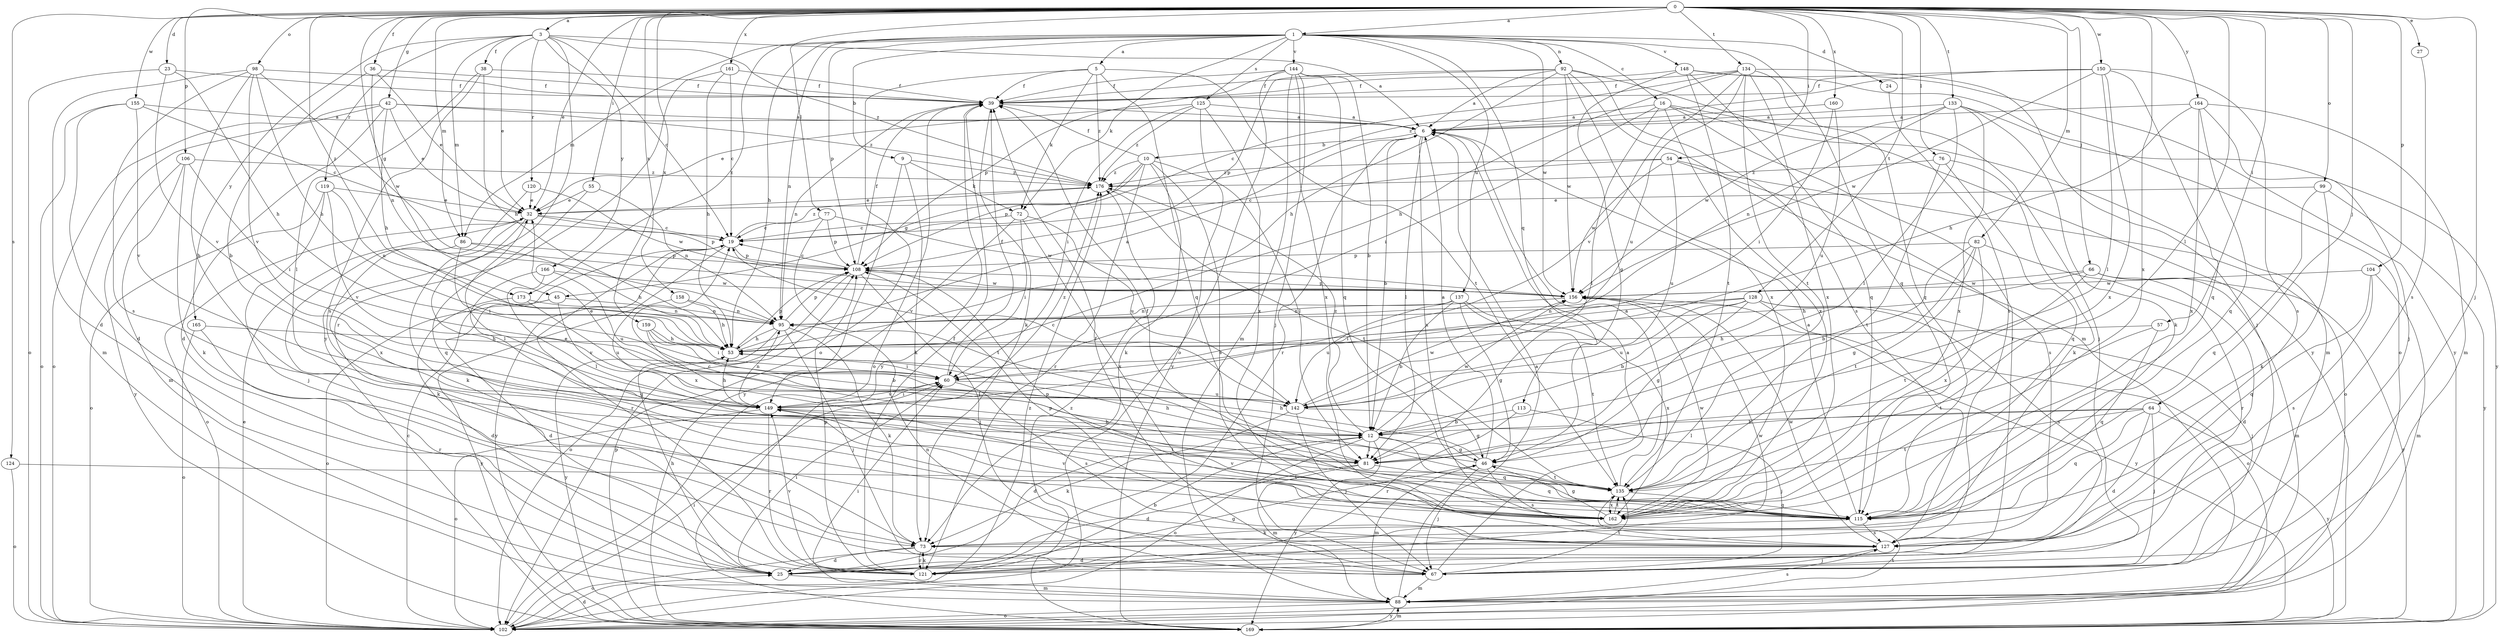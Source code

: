 strict digraph  {
0;
1;
3;
5;
6;
9;
10;
12;
16;
19;
23;
24;
25;
27;
32;
36;
38;
39;
42;
45;
46;
53;
54;
55;
57;
60;
64;
66;
67;
72;
73;
76;
77;
81;
82;
86;
88;
92;
95;
98;
99;
102;
104;
106;
108;
113;
115;
119;
120;
121;
124;
125;
127;
128;
133;
134;
135;
137;
142;
144;
148;
149;
150;
155;
156;
158;
159;
160;
161;
162;
164;
165;
166;
169;
173;
176;
0 -> 1  [label=a];
0 -> 3  [label=a];
0 -> 23  [label=d];
0 -> 27  [label=e];
0 -> 32  [label=e];
0 -> 36  [label=f];
0 -> 42  [label=g];
0 -> 45  [label=g];
0 -> 54  [label=i];
0 -> 55  [label=i];
0 -> 57  [label=i];
0 -> 64  [label=j];
0 -> 66  [label=j];
0 -> 67  [label=j];
0 -> 76  [label=l];
0 -> 77  [label=l];
0 -> 81  [label=l];
0 -> 82  [label=m];
0 -> 86  [label=m];
0 -> 98  [label=o];
0 -> 99  [label=o];
0 -> 104  [label=p];
0 -> 106  [label=p];
0 -> 124  [label=s];
0 -> 128  [label=t];
0 -> 133  [label=t];
0 -> 134  [label=t];
0 -> 150  [label=w];
0 -> 155  [label=w];
0 -> 158  [label=x];
0 -> 159  [label=x];
0 -> 160  [label=x];
0 -> 161  [label=x];
0 -> 162  [label=x];
0 -> 164  [label=y];
0 -> 173  [label=z];
1 -> 5  [label=a];
1 -> 9  [label=b];
1 -> 16  [label=c];
1 -> 24  [label=d];
1 -> 53  [label=h];
1 -> 72  [label=k];
1 -> 86  [label=m];
1 -> 92  [label=n];
1 -> 95  [label=n];
1 -> 108  [label=p];
1 -> 113  [label=q];
1 -> 115  [label=q];
1 -> 125  [label=s];
1 -> 137  [label=u];
1 -> 144  [label=v];
1 -> 148  [label=v];
1 -> 156  [label=w];
1 -> 173  [label=z];
3 -> 6  [label=a];
3 -> 19  [label=c];
3 -> 32  [label=e];
3 -> 38  [label=f];
3 -> 86  [label=m];
3 -> 119  [label=r];
3 -> 120  [label=r];
3 -> 165  [label=y];
3 -> 166  [label=y];
3 -> 169  [label=y];
3 -> 176  [label=z];
5 -> 39  [label=f];
5 -> 72  [label=k];
5 -> 102  [label=o];
5 -> 115  [label=q];
5 -> 135  [label=t];
5 -> 176  [label=z];
6 -> 10  [label=b];
6 -> 12  [label=b];
6 -> 81  [label=l];
6 -> 121  [label=r];
6 -> 162  [label=x];
9 -> 72  [label=k];
9 -> 73  [label=k];
9 -> 169  [label=y];
9 -> 176  [label=z];
10 -> 39  [label=f];
10 -> 45  [label=g];
10 -> 73  [label=k];
10 -> 81  [label=l];
10 -> 108  [label=p];
10 -> 121  [label=r];
10 -> 127  [label=s];
10 -> 176  [label=z];
12 -> 46  [label=g];
12 -> 73  [label=k];
12 -> 81  [label=l];
12 -> 102  [label=o];
12 -> 115  [label=q];
12 -> 156  [label=w];
12 -> 169  [label=y];
12 -> 176  [label=z];
16 -> 6  [label=a];
16 -> 60  [label=i];
16 -> 67  [label=j];
16 -> 81  [label=l];
16 -> 88  [label=m];
16 -> 121  [label=r];
16 -> 162  [label=x];
19 -> 108  [label=p];
19 -> 121  [label=r];
19 -> 162  [label=x];
19 -> 169  [label=y];
19 -> 176  [label=z];
23 -> 39  [label=f];
23 -> 53  [label=h];
23 -> 102  [label=o];
23 -> 149  [label=v];
24 -> 127  [label=s];
25 -> 46  [label=g];
25 -> 53  [label=h];
25 -> 60  [label=i];
25 -> 88  [label=m];
27 -> 127  [label=s];
32 -> 19  [label=c];
32 -> 73  [label=k];
32 -> 81  [label=l];
32 -> 102  [label=o];
32 -> 108  [label=p];
36 -> 12  [label=b];
36 -> 32  [label=e];
36 -> 39  [label=f];
36 -> 95  [label=n];
38 -> 39  [label=f];
38 -> 53  [label=h];
38 -> 81  [label=l];
38 -> 127  [label=s];
39 -> 6  [label=a];
39 -> 73  [label=k];
39 -> 95  [label=n];
39 -> 102  [label=o];
39 -> 169  [label=y];
42 -> 6  [label=a];
42 -> 25  [label=d];
42 -> 32  [label=e];
42 -> 53  [label=h];
42 -> 88  [label=m];
42 -> 102  [label=o];
42 -> 176  [label=z];
45 -> 25  [label=d];
45 -> 95  [label=n];
45 -> 102  [label=o];
45 -> 149  [label=v];
46 -> 6  [label=a];
46 -> 32  [label=e];
46 -> 53  [label=h];
46 -> 67  [label=j];
46 -> 88  [label=m];
46 -> 127  [label=s];
46 -> 135  [label=t];
53 -> 6  [label=a];
53 -> 60  [label=i];
53 -> 108  [label=p];
54 -> 19  [label=c];
54 -> 102  [label=o];
54 -> 127  [label=s];
54 -> 142  [label=u];
54 -> 156  [label=w];
54 -> 176  [label=z];
55 -> 32  [label=e];
55 -> 95  [label=n];
55 -> 115  [label=q];
57 -> 53  [label=h];
57 -> 115  [label=q];
57 -> 135  [label=t];
60 -> 39  [label=f];
60 -> 127  [label=s];
60 -> 142  [label=u];
60 -> 149  [label=v];
64 -> 12  [label=b];
64 -> 25  [label=d];
64 -> 67  [label=j];
64 -> 81  [label=l];
64 -> 115  [label=q];
64 -> 135  [label=t];
64 -> 169  [label=y];
66 -> 25  [label=d];
66 -> 53  [label=h];
66 -> 88  [label=m];
66 -> 135  [label=t];
66 -> 156  [label=w];
66 -> 169  [label=y];
67 -> 6  [label=a];
67 -> 39  [label=f];
67 -> 88  [label=m];
67 -> 95  [label=n];
67 -> 135  [label=t];
72 -> 19  [label=c];
72 -> 60  [label=i];
72 -> 142  [label=u];
72 -> 149  [label=v];
72 -> 162  [label=x];
73 -> 25  [label=d];
73 -> 102  [label=o];
73 -> 121  [label=r];
76 -> 73  [label=k];
76 -> 115  [label=q];
76 -> 135  [label=t];
76 -> 176  [label=z];
77 -> 19  [label=c];
77 -> 108  [label=p];
77 -> 135  [label=t];
77 -> 156  [label=w];
81 -> 25  [label=d];
81 -> 53  [label=h];
81 -> 88  [label=m];
81 -> 115  [label=q];
82 -> 12  [label=b];
82 -> 46  [label=g];
82 -> 108  [label=p];
82 -> 121  [label=r];
82 -> 135  [label=t];
82 -> 162  [label=x];
86 -> 53  [label=h];
86 -> 60  [label=i];
86 -> 73  [label=k];
86 -> 108  [label=p];
88 -> 6  [label=a];
88 -> 60  [label=i];
88 -> 102  [label=o];
88 -> 127  [label=s];
88 -> 169  [label=y];
92 -> 6  [label=a];
92 -> 39  [label=f];
92 -> 53  [label=h];
92 -> 88  [label=m];
92 -> 108  [label=p];
92 -> 127  [label=s];
92 -> 156  [label=w];
92 -> 162  [label=x];
92 -> 169  [label=y];
95 -> 53  [label=h];
95 -> 67  [label=j];
95 -> 73  [label=k];
95 -> 108  [label=p];
95 -> 169  [label=y];
98 -> 12  [label=b];
98 -> 25  [label=d];
98 -> 39  [label=f];
98 -> 53  [label=h];
98 -> 127  [label=s];
98 -> 149  [label=v];
98 -> 156  [label=w];
99 -> 32  [label=e];
99 -> 73  [label=k];
99 -> 115  [label=q];
99 -> 169  [label=y];
102 -> 19  [label=c];
102 -> 25  [label=d];
102 -> 32  [label=e];
102 -> 60  [label=i];
102 -> 135  [label=t];
102 -> 176  [label=z];
104 -> 88  [label=m];
104 -> 115  [label=q];
104 -> 127  [label=s];
104 -> 156  [label=w];
106 -> 60  [label=i];
106 -> 73  [label=k];
106 -> 88  [label=m];
106 -> 169  [label=y];
106 -> 176  [label=z];
108 -> 19  [label=c];
108 -> 39  [label=f];
108 -> 67  [label=j];
108 -> 102  [label=o];
108 -> 156  [label=w];
113 -> 12  [label=b];
113 -> 67  [label=j];
113 -> 121  [label=r];
115 -> 6  [label=a];
115 -> 39  [label=f];
115 -> 73  [label=k];
115 -> 127  [label=s];
115 -> 149  [label=v];
119 -> 32  [label=e];
119 -> 67  [label=j];
119 -> 95  [label=n];
119 -> 102  [label=o];
119 -> 149  [label=v];
120 -> 32  [label=e];
120 -> 156  [label=w];
120 -> 162  [label=x];
121 -> 12  [label=b];
121 -> 39  [label=f];
121 -> 73  [label=k];
121 -> 108  [label=p];
121 -> 149  [label=v];
121 -> 156  [label=w];
124 -> 102  [label=o];
124 -> 135  [label=t];
125 -> 6  [label=a];
125 -> 32  [label=e];
125 -> 60  [label=i];
125 -> 162  [label=x];
125 -> 169  [label=y];
125 -> 176  [label=z];
127 -> 25  [label=d];
127 -> 67  [label=j];
127 -> 108  [label=p];
127 -> 156  [label=w];
128 -> 12  [label=b];
128 -> 46  [label=g];
128 -> 60  [label=i];
128 -> 67  [label=j];
128 -> 95  [label=n];
128 -> 102  [label=o];
128 -> 127  [label=s];
128 -> 142  [label=u];
133 -> 6  [label=a];
133 -> 73  [label=k];
133 -> 81  [label=l];
133 -> 95  [label=n];
133 -> 156  [label=w];
133 -> 162  [label=x];
133 -> 169  [label=y];
134 -> 19  [label=c];
134 -> 39  [label=f];
134 -> 53  [label=h];
134 -> 67  [label=j];
134 -> 115  [label=q];
134 -> 135  [label=t];
134 -> 142  [label=u];
134 -> 149  [label=v];
134 -> 162  [label=x];
135 -> 6  [label=a];
135 -> 19  [label=c];
135 -> 115  [label=q];
135 -> 162  [label=x];
137 -> 12  [label=b];
137 -> 46  [label=g];
137 -> 95  [label=n];
137 -> 135  [label=t];
137 -> 142  [label=u];
137 -> 162  [label=x];
142 -> 19  [label=c];
142 -> 25  [label=d];
142 -> 32  [label=e];
142 -> 46  [label=g];
142 -> 67  [label=j];
142 -> 156  [label=w];
144 -> 12  [label=b];
144 -> 39  [label=f];
144 -> 67  [label=j];
144 -> 88  [label=m];
144 -> 102  [label=o];
144 -> 108  [label=p];
144 -> 115  [label=q];
144 -> 162  [label=x];
148 -> 39  [label=f];
148 -> 46  [label=g];
148 -> 102  [label=o];
148 -> 115  [label=q];
148 -> 135  [label=t];
148 -> 169  [label=y];
149 -> 12  [label=b];
149 -> 53  [label=h];
149 -> 60  [label=i];
149 -> 95  [label=n];
149 -> 102  [label=o];
149 -> 121  [label=r];
149 -> 135  [label=t];
149 -> 176  [label=z];
150 -> 39  [label=f];
150 -> 81  [label=l];
150 -> 115  [label=q];
150 -> 127  [label=s];
150 -> 156  [label=w];
150 -> 162  [label=x];
150 -> 176  [label=z];
155 -> 6  [label=a];
155 -> 19  [label=c];
155 -> 25  [label=d];
155 -> 102  [label=o];
155 -> 149  [label=v];
156 -> 95  [label=n];
156 -> 108  [label=p];
156 -> 169  [label=y];
158 -> 53  [label=h];
158 -> 95  [label=n];
158 -> 169  [label=y];
159 -> 12  [label=b];
159 -> 53  [label=h];
159 -> 60  [label=i];
159 -> 81  [label=l];
160 -> 6  [label=a];
160 -> 60  [label=i];
160 -> 142  [label=u];
161 -> 19  [label=c];
161 -> 39  [label=f];
161 -> 53  [label=h];
161 -> 121  [label=r];
162 -> 46  [label=g];
162 -> 108  [label=p];
162 -> 135  [label=t];
162 -> 149  [label=v];
162 -> 156  [label=w];
164 -> 6  [label=a];
164 -> 53  [label=h];
164 -> 67  [label=j];
164 -> 88  [label=m];
164 -> 115  [label=q];
164 -> 162  [label=x];
165 -> 53  [label=h];
165 -> 102  [label=o];
165 -> 121  [label=r];
166 -> 81  [label=l];
166 -> 115  [label=q];
166 -> 142  [label=u];
166 -> 156  [label=w];
169 -> 88  [label=m];
169 -> 108  [label=p];
169 -> 176  [label=z];
173 -> 25  [label=d];
173 -> 95  [label=n];
173 -> 142  [label=u];
176 -> 32  [label=e];
176 -> 135  [label=t];
}
